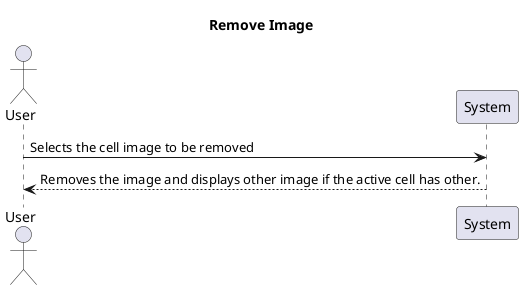 @startuml
actor User
participant System
title: Remove Image

User->System : Selects the cell image to be removed
System-->User : Removes the image and displays other image if the active cell has other.

@enduml
